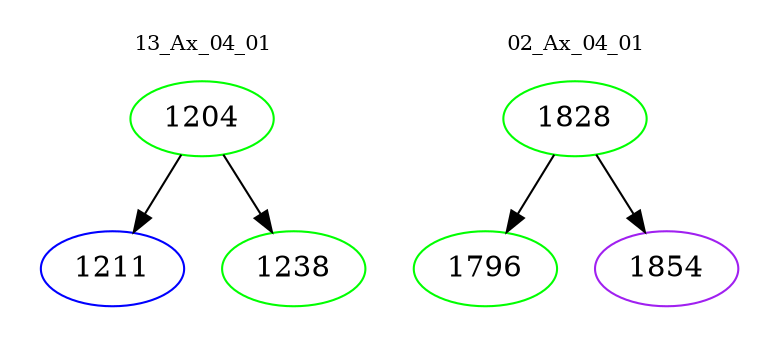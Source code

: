 digraph{
subgraph cluster_0 {
color = white
label = "13_Ax_04_01";
fontsize=10;
T0_1204 [label="1204", color="green"]
T0_1204 -> T0_1211 [color="black"]
T0_1211 [label="1211", color="blue"]
T0_1204 -> T0_1238 [color="black"]
T0_1238 [label="1238", color="green"]
}
subgraph cluster_1 {
color = white
label = "02_Ax_04_01";
fontsize=10;
T1_1828 [label="1828", color="green"]
T1_1828 -> T1_1796 [color="black"]
T1_1796 [label="1796", color="green"]
T1_1828 -> T1_1854 [color="black"]
T1_1854 [label="1854", color="purple"]
}
}
